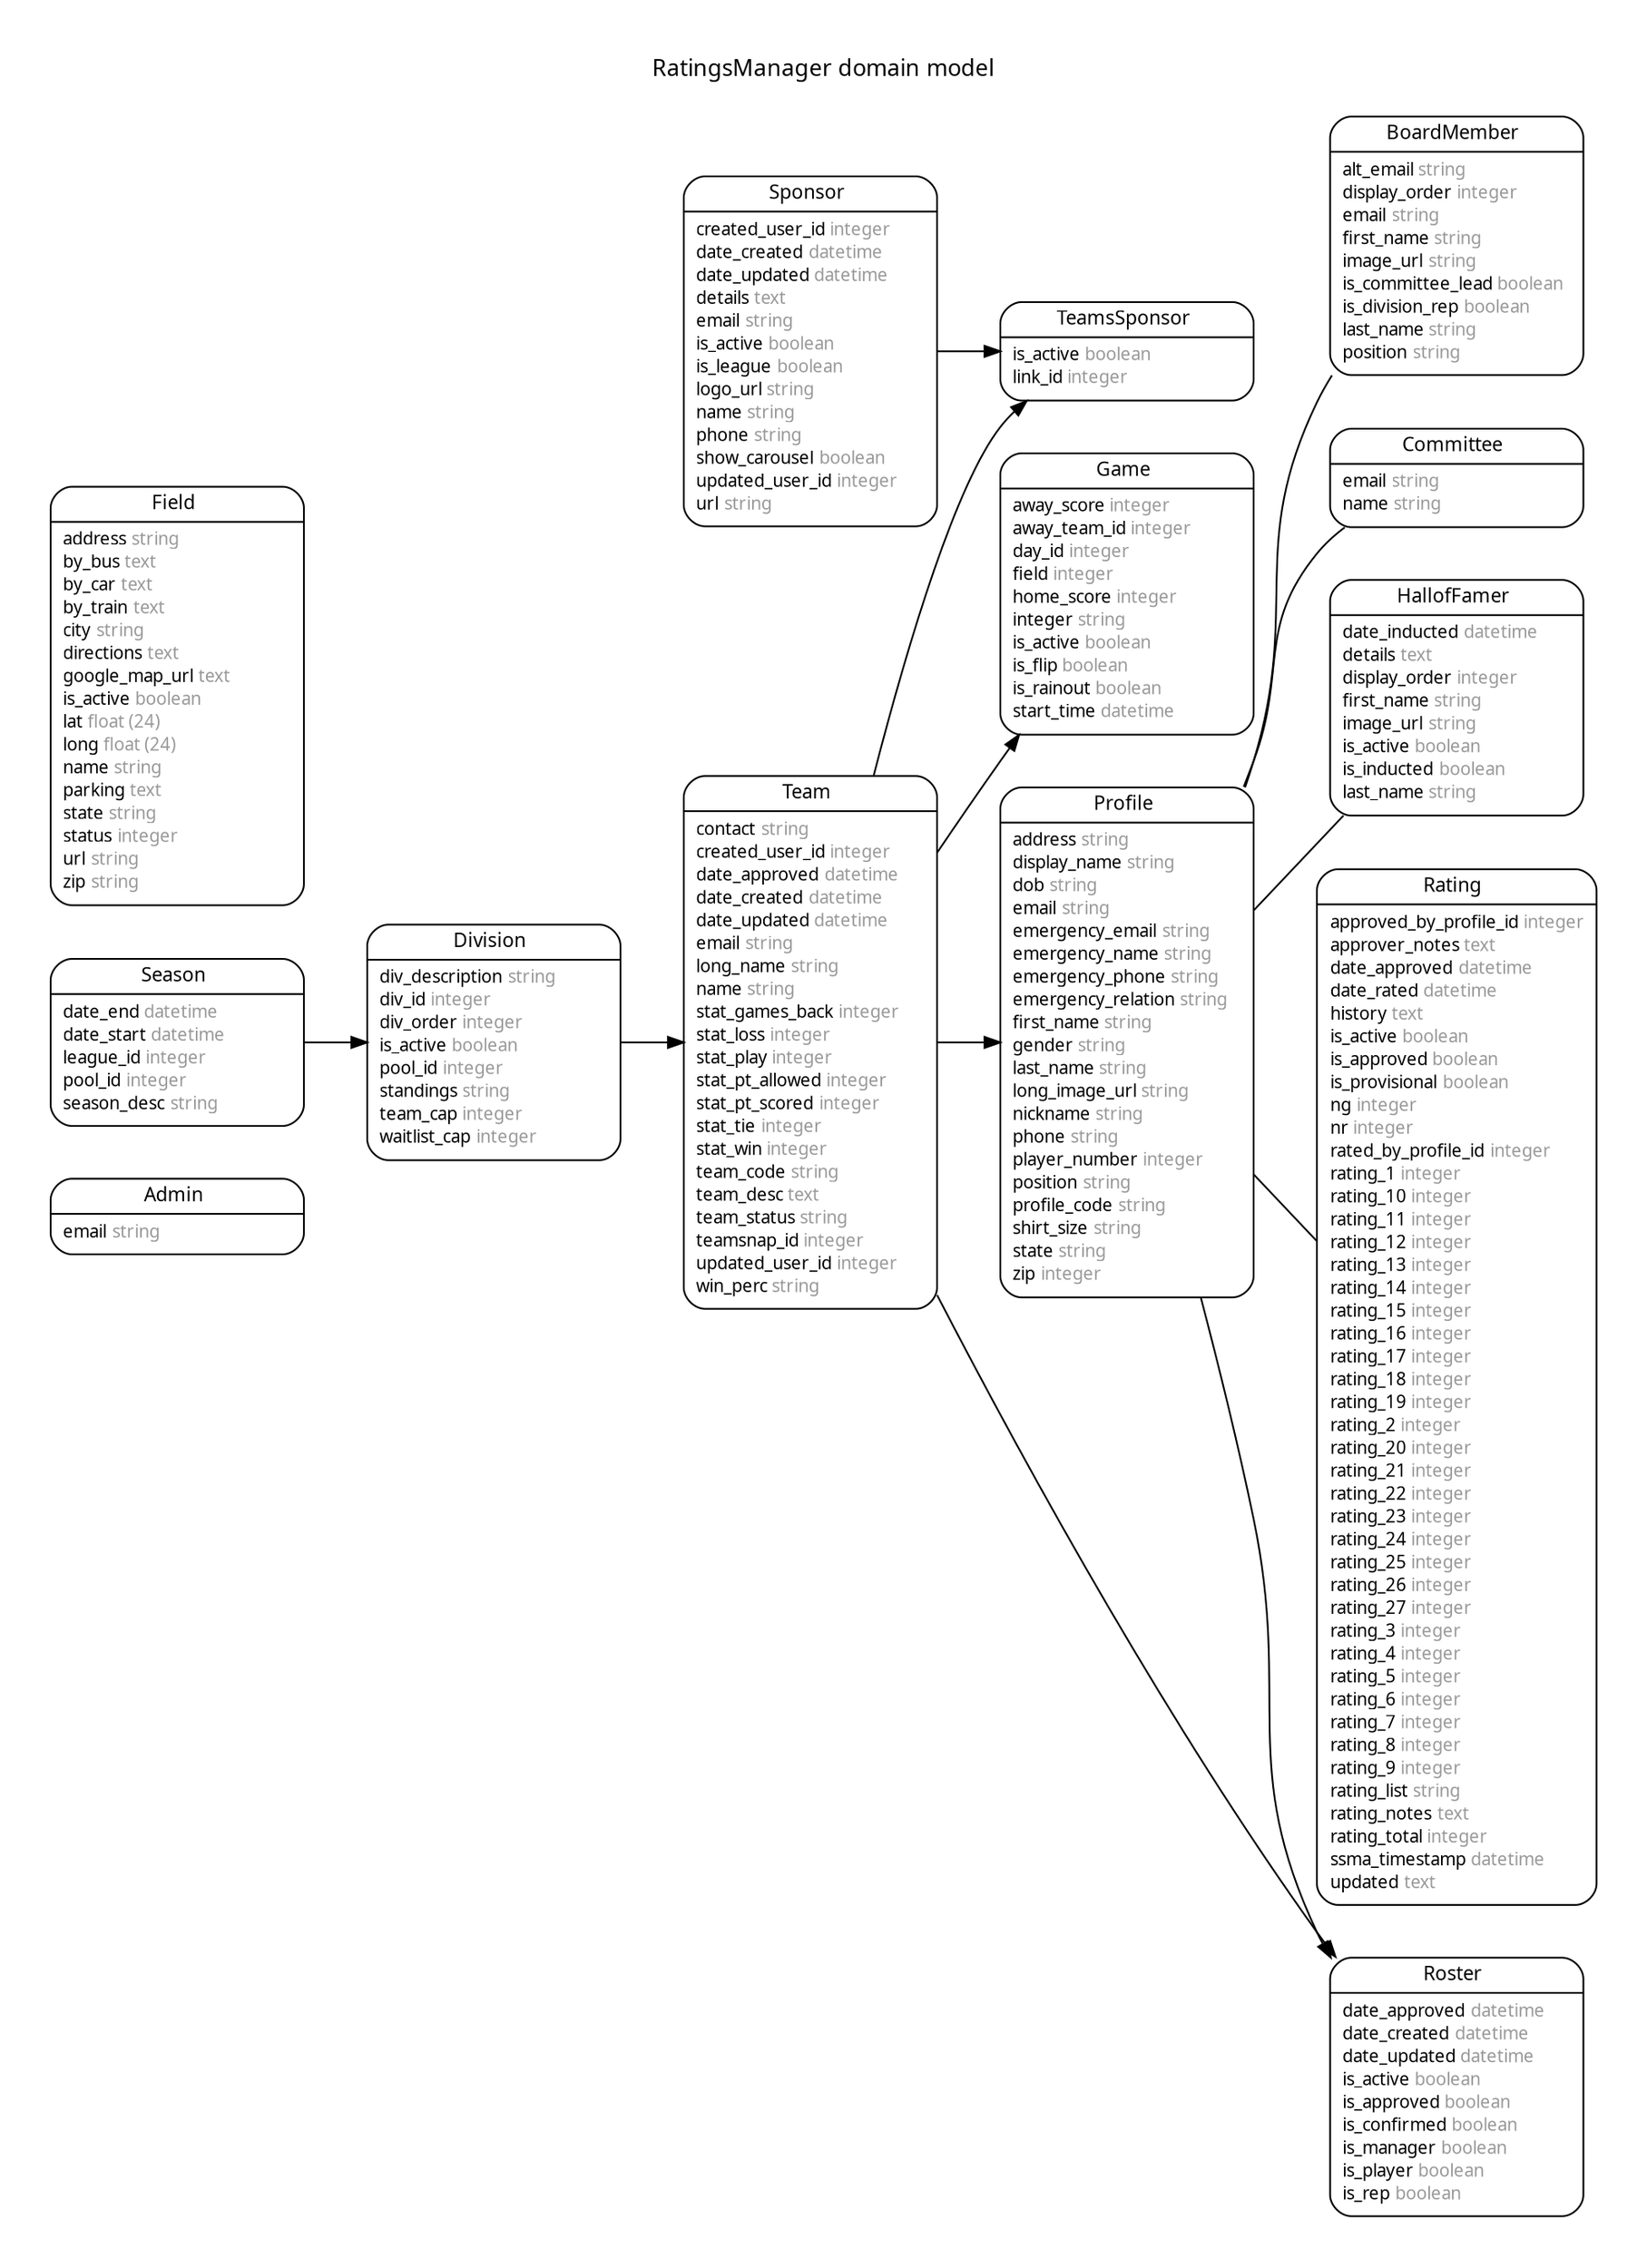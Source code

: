 digraph RatingsManager {
rankdir = "LR";
ranksep = "0.5";
nodesep = "0.4";
pad = "0.4,0.4";
margin = "0,0";
concentrate = "true";
labelloc = "t";
fontsize = "13";
fontname = "Arial BoldMT";
node[ shape  =  "Mrecord" , fontsize  =  "10" , fontname  =  "ArialMT" , margin  =  "0.07,0.05" , penwidth  =  "1.0"];
edge[ fontname  =  "ArialMT" , fontsize  =  "7" , dir  =  "both" , arrowsize  =  "0.9" , penwidth  =  "1.0" , labelangle  =  "32" , labeldistance  =  "1.8"];
label = "RatingsManager domain model\n\n";
m_Admin [label = <<table border="0" align="center" cellspacing="0.5" cellpadding="0" width="134">
  <tr><td align="center" valign="bottom" width="130"><font face="Arial BoldMT" point-size="11">Admin</font></td></tr>
</table>
|
<table border="0" align="left" cellspacing="2" cellpadding="0" width="134">
  <tr><td align="left" width="130" port="email">email <font face="Arail ItalicMT" color="grey60">string</font></td></tr>
</table>
>];
m_BoardMember [label = <<table border="0" align="center" cellspacing="0.5" cellpadding="0" width="134">
  <tr><td align="center" valign="bottom" width="130"><font face="Arial BoldMT" point-size="11">BoardMember</font></td></tr>
</table>
|
<table border="0" align="left" cellspacing="2" cellpadding="0" width="134">
  <tr><td align="left" width="130" port="alt_email">alt_email <font face="Arail ItalicMT" color="grey60">string</font></td></tr>
  <tr><td align="left" width="130" port="display_order">display_order <font face="Arail ItalicMT" color="grey60">integer</font></td></tr>
  <tr><td align="left" width="130" port="email">email <font face="Arail ItalicMT" color="grey60">string</font></td></tr>
  <tr><td align="left" width="130" port="first_name">first_name <font face="Arail ItalicMT" color="grey60">string</font></td></tr>
  <tr><td align="left" width="130" port="image_url">image_url <font face="Arail ItalicMT" color="grey60">string</font></td></tr>
  <tr><td align="left" width="130" port="is_committee_lead">is_committee_lead <font face="Arail ItalicMT" color="grey60">boolean</font></td></tr>
  <tr><td align="left" width="130" port="is_division_rep">is_division_rep <font face="Arail ItalicMT" color="grey60">boolean</font></td></tr>
  <tr><td align="left" width="130" port="last_name">last_name <font face="Arail ItalicMT" color="grey60">string</font></td></tr>
  <tr><td align="left" width="130" port="position">position <font face="Arail ItalicMT" color="grey60">string</font></td></tr>
</table>
>];
m_Committee [label = <<table border="0" align="center" cellspacing="0.5" cellpadding="0" width="134">
  <tr><td align="center" valign="bottom" width="130"><font face="Arial BoldMT" point-size="11">Committee</font></td></tr>
</table>
|
<table border="0" align="left" cellspacing="2" cellpadding="0" width="134">
  <tr><td align="left" width="130" port="email">email <font face="Arail ItalicMT" color="grey60">string</font></td></tr>
  <tr><td align="left" width="130" port="name">name <font face="Arail ItalicMT" color="grey60">string</font></td></tr>
</table>
>];
m_Division [label = <<table border="0" align="center" cellspacing="0.5" cellpadding="0" width="134">
  <tr><td align="center" valign="bottom" width="130"><font face="Arial BoldMT" point-size="11">Division</font></td></tr>
</table>
|
<table border="0" align="left" cellspacing="2" cellpadding="0" width="134">
  <tr><td align="left" width="130" port="div_description">div_description <font face="Arail ItalicMT" color="grey60">string</font></td></tr>
  <tr><td align="left" width="130" port="div_id">div_id <font face="Arail ItalicMT" color="grey60">integer</font></td></tr>
  <tr><td align="left" width="130" port="div_order">div_order <font face="Arail ItalicMT" color="grey60">integer</font></td></tr>
  <tr><td align="left" width="130" port="is_active">is_active <font face="Arail ItalicMT" color="grey60">boolean</font></td></tr>
  <tr><td align="left" width="130" port="pool_id">pool_id <font face="Arail ItalicMT" color="grey60">integer</font></td></tr>
  <tr><td align="left" width="130" port="standings">standings <font face="Arail ItalicMT" color="grey60">string</font></td></tr>
  <tr><td align="left" width="130" port="team_cap">team_cap <font face="Arail ItalicMT" color="grey60">integer</font></td></tr>
  <tr><td align="left" width="130" port="waitlist_cap">waitlist_cap <font face="Arail ItalicMT" color="grey60">integer</font></td></tr>
</table>
>];
m_Field [label = <<table border="0" align="center" cellspacing="0.5" cellpadding="0" width="134">
  <tr><td align="center" valign="bottom" width="130"><font face="Arial BoldMT" point-size="11">Field</font></td></tr>
</table>
|
<table border="0" align="left" cellspacing="2" cellpadding="0" width="134">
  <tr><td align="left" width="130" port="address">address <font face="Arail ItalicMT" color="grey60">string</font></td></tr>
  <tr><td align="left" width="130" port="by_bus">by_bus <font face="Arail ItalicMT" color="grey60">text</font></td></tr>
  <tr><td align="left" width="130" port="by_car">by_car <font face="Arail ItalicMT" color="grey60">text</font></td></tr>
  <tr><td align="left" width="130" port="by_train">by_train <font face="Arail ItalicMT" color="grey60">text</font></td></tr>
  <tr><td align="left" width="130" port="city">city <font face="Arail ItalicMT" color="grey60">string</font></td></tr>
  <tr><td align="left" width="130" port="directions">directions <font face="Arail ItalicMT" color="grey60">text</font></td></tr>
  <tr><td align="left" width="130" port="google_map_url">google_map_url <font face="Arail ItalicMT" color="grey60">text</font></td></tr>
  <tr><td align="left" width="130" port="is_active">is_active <font face="Arail ItalicMT" color="grey60">boolean</font></td></tr>
  <tr><td align="left" width="130" port="lat">lat <font face="Arail ItalicMT" color="grey60">float (24)</font></td></tr>
  <tr><td align="left" width="130" port="long">long <font face="Arail ItalicMT" color="grey60">float (24)</font></td></tr>
  <tr><td align="left" width="130" port="name">name <font face="Arail ItalicMT" color="grey60">string</font></td></tr>
  <tr><td align="left" width="130" port="parking">parking <font face="Arail ItalicMT" color="grey60">text</font></td></tr>
  <tr><td align="left" width="130" port="state">state <font face="Arail ItalicMT" color="grey60">string</font></td></tr>
  <tr><td align="left" width="130" port="status">status <font face="Arail ItalicMT" color="grey60">integer</font></td></tr>
  <tr><td align="left" width="130" port="url">url <font face="Arail ItalicMT" color="grey60">string</font></td></tr>
  <tr><td align="left" width="130" port="zip">zip <font face="Arail ItalicMT" color="grey60">string</font></td></tr>
</table>
>];
m_Game [label = <<table border="0" align="center" cellspacing="0.5" cellpadding="0" width="134">
  <tr><td align="center" valign="bottom" width="130"><font face="Arial BoldMT" point-size="11">Game</font></td></tr>
</table>
|
<table border="0" align="left" cellspacing="2" cellpadding="0" width="134">
  <tr><td align="left" width="130" port="away_score">away_score <font face="Arail ItalicMT" color="grey60">integer</font></td></tr>
  <tr><td align="left" width="130" port="away_team_id">away_team_id <font face="Arail ItalicMT" color="grey60">integer</font></td></tr>
  <tr><td align="left" width="130" port="day_id">day_id <font face="Arail ItalicMT" color="grey60">integer</font></td></tr>
  <tr><td align="left" width="130" port="field">field <font face="Arail ItalicMT" color="grey60">integer</font></td></tr>
  <tr><td align="left" width="130" port="home_score">home_score <font face="Arail ItalicMT" color="grey60">integer</font></td></tr>
  <tr><td align="left" width="130" port="integer">integer <font face="Arail ItalicMT" color="grey60">string</font></td></tr>
  <tr><td align="left" width="130" port="is_active">is_active <font face="Arail ItalicMT" color="grey60">boolean</font></td></tr>
  <tr><td align="left" width="130" port="is_flip">is_flip <font face="Arail ItalicMT" color="grey60">boolean</font></td></tr>
  <tr><td align="left" width="130" port="is_rainout">is_rainout <font face="Arail ItalicMT" color="grey60">boolean</font></td></tr>
  <tr><td align="left" width="130" port="start_time">start_time <font face="Arail ItalicMT" color="grey60">datetime</font></td></tr>
</table>
>];
m_HallofFamer [label = <<table border="0" align="center" cellspacing="0.5" cellpadding="0" width="134">
  <tr><td align="center" valign="bottom" width="130"><font face="Arial BoldMT" point-size="11">HallofFamer</font></td></tr>
</table>
|
<table border="0" align="left" cellspacing="2" cellpadding="0" width="134">
  <tr><td align="left" width="130" port="date_inducted">date_inducted <font face="Arail ItalicMT" color="grey60">datetime</font></td></tr>
  <tr><td align="left" width="130" port="details">details <font face="Arail ItalicMT" color="grey60">text</font></td></tr>
  <tr><td align="left" width="130" port="display_order">display_order <font face="Arail ItalicMT" color="grey60">integer</font></td></tr>
  <tr><td align="left" width="130" port="first_name">first_name <font face="Arail ItalicMT" color="grey60">string</font></td></tr>
  <tr><td align="left" width="130" port="image_url">image_url <font face="Arail ItalicMT" color="grey60">string</font></td></tr>
  <tr><td align="left" width="130" port="is_active">is_active <font face="Arail ItalicMT" color="grey60">boolean</font></td></tr>
  <tr><td align="left" width="130" port="is_inducted">is_inducted <font face="Arail ItalicMT" color="grey60">boolean</font></td></tr>
  <tr><td align="left" width="130" port="last_name">last_name <font face="Arail ItalicMT" color="grey60">string</font></td></tr>
</table>
>];
m_Profile [label = <<table border="0" align="center" cellspacing="0.5" cellpadding="0" width="134">
  <tr><td align="center" valign="bottom" width="130"><font face="Arial BoldMT" point-size="11">Profile</font></td></tr>
</table>
|
<table border="0" align="left" cellspacing="2" cellpadding="0" width="134">
  <tr><td align="left" width="130" port="address">address <font face="Arail ItalicMT" color="grey60">string</font></td></tr>
  <tr><td align="left" width="130" port="display_name">display_name <font face="Arail ItalicMT" color="grey60">string</font></td></tr>
  <tr><td align="left" width="130" port="dob">dob <font face="Arail ItalicMT" color="grey60">string</font></td></tr>
  <tr><td align="left" width="130" port="email">email <font face="Arail ItalicMT" color="grey60">string</font></td></tr>
  <tr><td align="left" width="130" port="emergency_email">emergency_email <font face="Arail ItalicMT" color="grey60">string</font></td></tr>
  <tr><td align="left" width="130" port="emergency_name">emergency_name <font face="Arail ItalicMT" color="grey60">string</font></td></tr>
  <tr><td align="left" width="130" port="emergency_phone">emergency_phone <font face="Arail ItalicMT" color="grey60">string</font></td></tr>
  <tr><td align="left" width="130" port="emergency_relation">emergency_relation <font face="Arail ItalicMT" color="grey60">string</font></td></tr>
  <tr><td align="left" width="130" port="first_name">first_name <font face="Arail ItalicMT" color="grey60">string</font></td></tr>
  <tr><td align="left" width="130" port="gender">gender <font face="Arail ItalicMT" color="grey60">string</font></td></tr>
  <tr><td align="left" width="130" port="last_name">last_name <font face="Arail ItalicMT" color="grey60">string</font></td></tr>
  <tr><td align="left" width="130" port="long_image_url">long_image_url <font face="Arail ItalicMT" color="grey60">string</font></td></tr>
  <tr><td align="left" width="130" port="nickname">nickname <font face="Arail ItalicMT" color="grey60">string</font></td></tr>
  <tr><td align="left" width="130" port="phone">phone <font face="Arail ItalicMT" color="grey60">string</font></td></tr>
  <tr><td align="left" width="130" port="player_number">player_number <font face="Arail ItalicMT" color="grey60">integer</font></td></tr>
  <tr><td align="left" width="130" port="position">position <font face="Arail ItalicMT" color="grey60">string</font></td></tr>
  <tr><td align="left" width="130" port="profile_code">profile_code <font face="Arail ItalicMT" color="grey60">string</font></td></tr>
  <tr><td align="left" width="130" port="shirt_size">shirt_size <font face="Arail ItalicMT" color="grey60">string</font></td></tr>
  <tr><td align="left" width="130" port="state">state <font face="Arail ItalicMT" color="grey60">string</font></td></tr>
  <tr><td align="left" width="130" port="zip">zip <font face="Arail ItalicMT" color="grey60">integer</font></td></tr>
</table>
>];
m_Rating [label = <<table border="0" align="center" cellspacing="0.5" cellpadding="0" width="134">
  <tr><td align="center" valign="bottom" width="130"><font face="Arial BoldMT" point-size="11">Rating</font></td></tr>
</table>
|
<table border="0" align="left" cellspacing="2" cellpadding="0" width="134">
  <tr><td align="left" width="130" port="approved_by_profile_id">approved_by_profile_id <font face="Arail ItalicMT" color="grey60">integer</font></td></tr>
  <tr><td align="left" width="130" port="approver_notes">approver_notes <font face="Arail ItalicMT" color="grey60">text</font></td></tr>
  <tr><td align="left" width="130" port="date_approved">date_approved <font face="Arail ItalicMT" color="grey60">datetime</font></td></tr>
  <tr><td align="left" width="130" port="date_rated">date_rated <font face="Arail ItalicMT" color="grey60">datetime</font></td></tr>
  <tr><td align="left" width="130" port="history">history <font face="Arail ItalicMT" color="grey60">text</font></td></tr>
  <tr><td align="left" width="130" port="is_active">is_active <font face="Arail ItalicMT" color="grey60">boolean</font></td></tr>
  <tr><td align="left" width="130" port="is_approved">is_approved <font face="Arail ItalicMT" color="grey60">boolean</font></td></tr>
  <tr><td align="left" width="130" port="is_provisional">is_provisional <font face="Arail ItalicMT" color="grey60">boolean</font></td></tr>
  <tr><td align="left" width="130" port="ng">ng <font face="Arail ItalicMT" color="grey60">integer</font></td></tr>
  <tr><td align="left" width="130" port="nr">nr <font face="Arail ItalicMT" color="grey60">integer</font></td></tr>
  <tr><td align="left" width="130" port="rated_by_profile_id">rated_by_profile_id <font face="Arail ItalicMT" color="grey60">integer</font></td></tr>
  <tr><td align="left" width="130" port="rating_1">rating_1 <font face="Arail ItalicMT" color="grey60">integer</font></td></tr>
  <tr><td align="left" width="130" port="rating_10">rating_10 <font face="Arail ItalicMT" color="grey60">integer</font></td></tr>
  <tr><td align="left" width="130" port="rating_11">rating_11 <font face="Arail ItalicMT" color="grey60">integer</font></td></tr>
  <tr><td align="left" width="130" port="rating_12">rating_12 <font face="Arail ItalicMT" color="grey60">integer</font></td></tr>
  <tr><td align="left" width="130" port="rating_13">rating_13 <font face="Arail ItalicMT" color="grey60">integer</font></td></tr>
  <tr><td align="left" width="130" port="rating_14">rating_14 <font face="Arail ItalicMT" color="grey60">integer</font></td></tr>
  <tr><td align="left" width="130" port="rating_15">rating_15 <font face="Arail ItalicMT" color="grey60">integer</font></td></tr>
  <tr><td align="left" width="130" port="rating_16">rating_16 <font face="Arail ItalicMT" color="grey60">integer</font></td></tr>
  <tr><td align="left" width="130" port="rating_17">rating_17 <font face="Arail ItalicMT" color="grey60">integer</font></td></tr>
  <tr><td align="left" width="130" port="rating_18">rating_18 <font face="Arail ItalicMT" color="grey60">integer</font></td></tr>
  <tr><td align="left" width="130" port="rating_19">rating_19 <font face="Arail ItalicMT" color="grey60">integer</font></td></tr>
  <tr><td align="left" width="130" port="rating_2">rating_2 <font face="Arail ItalicMT" color="grey60">integer</font></td></tr>
  <tr><td align="left" width="130" port="rating_20">rating_20 <font face="Arail ItalicMT" color="grey60">integer</font></td></tr>
  <tr><td align="left" width="130" port="rating_21">rating_21 <font face="Arail ItalicMT" color="grey60">integer</font></td></tr>
  <tr><td align="left" width="130" port="rating_22">rating_22 <font face="Arail ItalicMT" color="grey60">integer</font></td></tr>
  <tr><td align="left" width="130" port="rating_23">rating_23 <font face="Arail ItalicMT" color="grey60">integer</font></td></tr>
  <tr><td align="left" width="130" port="rating_24">rating_24 <font face="Arail ItalicMT" color="grey60">integer</font></td></tr>
  <tr><td align="left" width="130" port="rating_25">rating_25 <font face="Arail ItalicMT" color="grey60">integer</font></td></tr>
  <tr><td align="left" width="130" port="rating_26">rating_26 <font face="Arail ItalicMT" color="grey60">integer</font></td></tr>
  <tr><td align="left" width="130" port="rating_27">rating_27 <font face="Arail ItalicMT" color="grey60">integer</font></td></tr>
  <tr><td align="left" width="130" port="rating_3">rating_3 <font face="Arail ItalicMT" color="grey60">integer</font></td></tr>
  <tr><td align="left" width="130" port="rating_4">rating_4 <font face="Arail ItalicMT" color="grey60">integer</font></td></tr>
  <tr><td align="left" width="130" port="rating_5">rating_5 <font face="Arail ItalicMT" color="grey60">integer</font></td></tr>
  <tr><td align="left" width="130" port="rating_6">rating_6 <font face="Arail ItalicMT" color="grey60">integer</font></td></tr>
  <tr><td align="left" width="130" port="rating_7">rating_7 <font face="Arail ItalicMT" color="grey60">integer</font></td></tr>
  <tr><td align="left" width="130" port="rating_8">rating_8 <font face="Arail ItalicMT" color="grey60">integer</font></td></tr>
  <tr><td align="left" width="130" port="rating_9">rating_9 <font face="Arail ItalicMT" color="grey60">integer</font></td></tr>
  <tr><td align="left" width="130" port="rating_list">rating_list <font face="Arail ItalicMT" color="grey60">string</font></td></tr>
  <tr><td align="left" width="130" port="rating_notes">rating_notes <font face="Arail ItalicMT" color="grey60">text</font></td></tr>
  <tr><td align="left" width="130" port="rating_total">rating_total <font face="Arail ItalicMT" color="grey60">integer</font></td></tr>
  <tr><td align="left" width="130" port="ssma_timestamp">ssma_timestamp <font face="Arail ItalicMT" color="grey60">datetime</font></td></tr>
  <tr><td align="left" width="130" port="updated">updated <font face="Arail ItalicMT" color="grey60">text</font></td></tr>
</table>
>];
m_Roster [label = <<table border="0" align="center" cellspacing="0.5" cellpadding="0" width="134">
  <tr><td align="center" valign="bottom" width="130"><font face="Arial BoldMT" point-size="11">Roster</font></td></tr>
</table>
|
<table border="0" align="left" cellspacing="2" cellpadding="0" width="134">
  <tr><td align="left" width="130" port="date_approved">date_approved <font face="Arail ItalicMT" color="grey60">datetime</font></td></tr>
  <tr><td align="left" width="130" port="date_created">date_created <font face="Arail ItalicMT" color="grey60">datetime</font></td></tr>
  <tr><td align="left" width="130" port="date_updated">date_updated <font face="Arail ItalicMT" color="grey60">datetime</font></td></tr>
  <tr><td align="left" width="130" port="is_active">is_active <font face="Arail ItalicMT" color="grey60">boolean</font></td></tr>
  <tr><td align="left" width="130" port="is_approved">is_approved <font face="Arail ItalicMT" color="grey60">boolean</font></td></tr>
  <tr><td align="left" width="130" port="is_confirmed">is_confirmed <font face="Arail ItalicMT" color="grey60">boolean</font></td></tr>
  <tr><td align="left" width="130" port="is_manager">is_manager <font face="Arail ItalicMT" color="grey60">boolean</font></td></tr>
  <tr><td align="left" width="130" port="is_player">is_player <font face="Arail ItalicMT" color="grey60">boolean</font></td></tr>
  <tr><td align="left" width="130" port="is_rep">is_rep <font face="Arail ItalicMT" color="grey60">boolean</font></td></tr>
</table>
>];
m_Season [label = <<table border="0" align="center" cellspacing="0.5" cellpadding="0" width="134">
  <tr><td align="center" valign="bottom" width="130"><font face="Arial BoldMT" point-size="11">Season</font></td></tr>
</table>
|
<table border="0" align="left" cellspacing="2" cellpadding="0" width="134">
  <tr><td align="left" width="130" port="date_end">date_end <font face="Arail ItalicMT" color="grey60">datetime</font></td></tr>
  <tr><td align="left" width="130" port="date_start">date_start <font face="Arail ItalicMT" color="grey60">datetime</font></td></tr>
  <tr><td align="left" width="130" port="league_id">league_id <font face="Arail ItalicMT" color="grey60">integer</font></td></tr>
  <tr><td align="left" width="130" port="pool_id">pool_id <font face="Arail ItalicMT" color="grey60">integer</font></td></tr>
  <tr><td align="left" width="130" port="season_desc">season_desc <font face="Arail ItalicMT" color="grey60">string</font></td></tr>
</table>
>];
m_Sponsor [label = <<table border="0" align="center" cellspacing="0.5" cellpadding="0" width="134">
  <tr><td align="center" valign="bottom" width="130"><font face="Arial BoldMT" point-size="11">Sponsor</font></td></tr>
</table>
|
<table border="0" align="left" cellspacing="2" cellpadding="0" width="134">
  <tr><td align="left" width="130" port="created_user_id">created_user_id <font face="Arail ItalicMT" color="grey60">integer</font></td></tr>
  <tr><td align="left" width="130" port="date_created">date_created <font face="Arail ItalicMT" color="grey60">datetime</font></td></tr>
  <tr><td align="left" width="130" port="date_updated">date_updated <font face="Arail ItalicMT" color="grey60">datetime</font></td></tr>
  <tr><td align="left" width="130" port="details">details <font face="Arail ItalicMT" color="grey60">text</font></td></tr>
  <tr><td align="left" width="130" port="email">email <font face="Arail ItalicMT" color="grey60">string</font></td></tr>
  <tr><td align="left" width="130" port="is_active">is_active <font face="Arail ItalicMT" color="grey60">boolean</font></td></tr>
  <tr><td align="left" width="130" port="is_league">is_league <font face="Arail ItalicMT" color="grey60">boolean</font></td></tr>
  <tr><td align="left" width="130" port="logo_url">logo_url <font face="Arail ItalicMT" color="grey60">string</font></td></tr>
  <tr><td align="left" width="130" port="name">name <font face="Arail ItalicMT" color="grey60">string</font></td></tr>
  <tr><td align="left" width="130" port="phone">phone <font face="Arail ItalicMT" color="grey60">string</font></td></tr>
  <tr><td align="left" width="130" port="show_carousel">show_carousel <font face="Arail ItalicMT" color="grey60">boolean</font></td></tr>
  <tr><td align="left" width="130" port="updated_user_id">updated_user_id <font face="Arail ItalicMT" color="grey60">integer</font></td></tr>
  <tr><td align="left" width="130" port="url">url <font face="Arail ItalicMT" color="grey60">string</font></td></tr>
</table>
>];
m_Team [label = <<table border="0" align="center" cellspacing="0.5" cellpadding="0" width="134">
  <tr><td align="center" valign="bottom" width="130"><font face="Arial BoldMT" point-size="11">Team</font></td></tr>
</table>
|
<table border="0" align="left" cellspacing="2" cellpadding="0" width="134">
  <tr><td align="left" width="130" port="contact">contact <font face="Arail ItalicMT" color="grey60">string</font></td></tr>
  <tr><td align="left" width="130" port="created_user_id">created_user_id <font face="Arail ItalicMT" color="grey60">integer</font></td></tr>
  <tr><td align="left" width="130" port="date_approved">date_approved <font face="Arail ItalicMT" color="grey60">datetime</font></td></tr>
  <tr><td align="left" width="130" port="date_created">date_created <font face="Arail ItalicMT" color="grey60">datetime</font></td></tr>
  <tr><td align="left" width="130" port="date_updated">date_updated <font face="Arail ItalicMT" color="grey60">datetime</font></td></tr>
  <tr><td align="left" width="130" port="email">email <font face="Arail ItalicMT" color="grey60">string</font></td></tr>
  <tr><td align="left" width="130" port="long_name">long_name <font face="Arail ItalicMT" color="grey60">string</font></td></tr>
  <tr><td align="left" width="130" port="name">name <font face="Arail ItalicMT" color="grey60">string</font></td></tr>
  <tr><td align="left" width="130" port="stat_games_back">stat_games_back <font face="Arail ItalicMT" color="grey60">integer</font></td></tr>
  <tr><td align="left" width="130" port="stat_loss">stat_loss <font face="Arail ItalicMT" color="grey60">integer</font></td></tr>
  <tr><td align="left" width="130" port="stat_play">stat_play <font face="Arail ItalicMT" color="grey60">integer</font></td></tr>
  <tr><td align="left" width="130" port="stat_pt_allowed">stat_pt_allowed <font face="Arail ItalicMT" color="grey60">integer</font></td></tr>
  <tr><td align="left" width="130" port="stat_pt_scored">stat_pt_scored <font face="Arail ItalicMT" color="grey60">integer</font></td></tr>
  <tr><td align="left" width="130" port="stat_tie">stat_tie <font face="Arail ItalicMT" color="grey60">integer</font></td></tr>
  <tr><td align="left" width="130" port="stat_win">stat_win <font face="Arail ItalicMT" color="grey60">integer</font></td></tr>
  <tr><td align="left" width="130" port="team_code">team_code <font face="Arail ItalicMT" color="grey60">string</font></td></tr>
  <tr><td align="left" width="130" port="team_desc">team_desc <font face="Arail ItalicMT" color="grey60">text</font></td></tr>
  <tr><td align="left" width="130" port="team_status">team_status <font face="Arail ItalicMT" color="grey60">string</font></td></tr>
  <tr><td align="left" width="130" port="teamsnap_id">teamsnap_id <font face="Arail ItalicMT" color="grey60">integer</font></td></tr>
  <tr><td align="left" width="130" port="updated_user_id">updated_user_id <font face="Arail ItalicMT" color="grey60">integer</font></td></tr>
  <tr><td align="left" width="130" port="win_perc">win_perc <font face="Arail ItalicMT" color="grey60">string</font></td></tr>
</table>
>];
m_TeamsSponsor [label = <<table border="0" align="center" cellspacing="0.5" cellpadding="0" width="134">
  <tr><td align="center" valign="bottom" width="130"><font face="Arial BoldMT" point-size="11">TeamsSponsor</font></td></tr>
</table>
|
<table border="0" align="left" cellspacing="2" cellpadding="0" width="134">
  <tr><td align="left" width="130" port="is_active">is_active <font face="Arail ItalicMT" color="grey60">boolean</font></td></tr>
  <tr><td align="left" width="130" port="link_id">link_id <font face="Arail ItalicMT" color="grey60">integer</font></td></tr>
</table>
>];
  m_Profile -> m_BoardMember [arrowhead = "none", arrowtail = "none", weight = "2"];
  m_Profile -> m_Committee [arrowhead = "none", arrowtail = "none", weight = "2"];
  m_Division -> m_Team [arrowhead = "normal", arrowtail = "none", weight = "2"];
  m_Season -> m_Division [arrowhead = "normal", arrowtail = "none", weight = "2"];
  m_Team -> m_Game [arrowhead = "normal", arrowtail = "none", weight = "1"];
  m_Profile -> m_HallofFamer [arrowhead = "none", arrowtail = "none", weight = "2"];
  m_Team -> m_Profile [arrowhead = "normal", arrowtail = "none", weight = "2"];
  m_Profile -> m_Roster [arrowhead = "normal", arrowtail = "none", weight = "2"];
  m_Profile -> m_Rating [arrowhead = "none", arrowtail = "none", weight = "2"];
  m_Team -> m_Roster [arrowhead = "normal", arrowtail = "none", weight = "2"];
  m_Sponsor -> m_Team [style = "dotted", arrowhead = "normal", arrowtail = "none", weight = "2", constraint = "false"];
  m_Sponsor -> m_TeamsSponsor [arrowhead = "normal", arrowtail = "none", weight = "2"];
  m_Team -> m_Game [arrowhead = "normal", arrowtail = "none", weight = "1"];
  m_Team -> m_TeamsSponsor [arrowhead = "normal", arrowtail = "none", weight = "2"];
}
